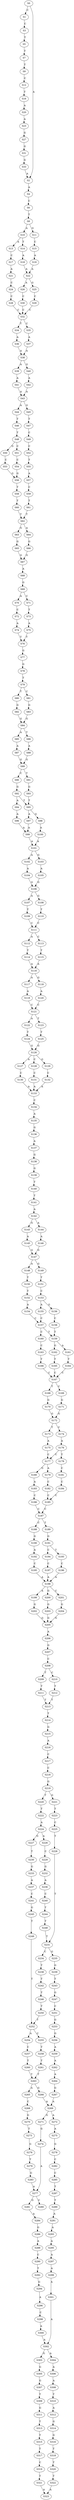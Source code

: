 strict digraph  {
	S0 -> S1 [ label = C ];
	S0 -> S2 [ label = A ];
	S1 -> S3 [ label = C ];
	S2 -> S4 [ label = A ];
	S3 -> S5 [ label = T ];
	S4 -> S6 [ label = C ];
	S5 -> S7 [ label = T ];
	S6 -> S8 [ label = T ];
	S7 -> S9 [ label = T ];
	S8 -> S10 [ label = A ];
	S8 -> S11 [ label = G ];
	S9 -> S12 [ label = C ];
	S10 -> S13 [ label = A ];
	S10 -> S14 [ label = T ];
	S11 -> S15 [ label = C ];
	S12 -> S16 [ label = T ];
	S13 -> S17 [ label = C ];
	S14 -> S18 [ label = A ];
	S15 -> S19 [ label = A ];
	S16 -> S20 [ label = A ];
	S17 -> S21 [ label = A ];
	S18 -> S22 [ label = A ];
	S19 -> S22 [ label = A ];
	S20 -> S23 [ label = A ];
	S21 -> S24 [ label = C ];
	S22 -> S25 [ label = G ];
	S22 -> S26 [ label = A ];
	S23 -> S27 [ label = G ];
	S24 -> S28 [ label = C ];
	S25 -> S29 [ label = C ];
	S26 -> S30 [ label = C ];
	S27 -> S31 [ label = G ];
	S28 -> S32 [ label = C ];
	S29 -> S32 [ label = C ];
	S30 -> S32 [ label = C ];
	S31 -> S33 [ label = G ];
	S32 -> S34 [ label = T ];
	S32 -> S35 [ label = C ];
	S33 -> S2 [ label = A ];
	S34 -> S36 [ label = A ];
	S35 -> S37 [ label = A ];
	S36 -> S38 [ label = A ];
	S37 -> S38 [ label = A ];
	S38 -> S39 [ label = A ];
	S38 -> S40 [ label = G ];
	S39 -> S41 [ label = A ];
	S40 -> S42 [ label = A ];
	S41 -> S43 [ label = A ];
	S42 -> S43 [ label = A ];
	S43 -> S44 [ label = A ];
	S43 -> S45 [ label = G ];
	S44 -> S46 [ label = T ];
	S45 -> S47 [ label = T ];
	S46 -> S48 [ label = T ];
	S47 -> S49 [ label = C ];
	S48 -> S50 [ label = G ];
	S48 -> S51 [ label = C ];
	S49 -> S52 [ label = C ];
	S50 -> S53 [ label = C ];
	S51 -> S54 [ label = C ];
	S52 -> S55 [ label = T ];
	S53 -> S56 [ label = G ];
	S54 -> S56 [ label = G ];
	S55 -> S57 [ label = A ];
	S56 -> S58 [ label = T ];
	S57 -> S59 [ label = C ];
	S58 -> S60 [ label = T ];
	S59 -> S61 [ label = T ];
	S60 -> S62 [ label = T ];
	S61 -> S62 [ label = T ];
	S62 -> S63 [ label = G ];
	S62 -> S64 [ label = A ];
	S63 -> S65 [ label = G ];
	S64 -> S66 [ label = G ];
	S65 -> S67 [ label = G ];
	S66 -> S67 [ label = G ];
	S67 -> S68 [ label = A ];
	S68 -> S69 [ label = G ];
	S69 -> S70 [ label = A ];
	S69 -> S71 [ label = C ];
	S70 -> S72 [ label = C ];
	S71 -> S73 [ label = T ];
	S72 -> S74 [ label = A ];
	S73 -> S75 [ label = A ];
	S74 -> S76 [ label = T ];
	S75 -> S76 [ label = T ];
	S76 -> S77 [ label = G ];
	S77 -> S78 [ label = G ];
	S78 -> S79 [ label = T ];
	S79 -> S80 [ label = T ];
	S79 -> S81 [ label = C ];
	S80 -> S82 [ label = G ];
	S81 -> S83 [ label = G ];
	S82 -> S84 [ label = G ];
	S83 -> S84 [ label = G ];
	S84 -> S85 [ label = A ];
	S84 -> S86 [ label = T ];
	S85 -> S87 [ label = A ];
	S86 -> S88 [ label = A ];
	S87 -> S89 [ label = G ];
	S88 -> S89 [ label = G ];
	S89 -> S90 [ label = C ];
	S89 -> S91 [ label = T ];
	S90 -> S92 [ label = G ];
	S91 -> S93 [ label = G ];
	S92 -> S94 [ label = A ];
	S92 -> S95 [ label = T ];
	S93 -> S95 [ label = T ];
	S94 -> S96 [ label = A ];
	S95 -> S97 [ label = A ];
	S95 -> S98 [ label = G ];
	S96 -> S99 [ label = A ];
	S97 -> S99 [ label = A ];
	S98 -> S100 [ label = A ];
	S99 -> S101 [ label = A ];
	S100 -> S101 [ label = A ];
	S101 -> S102 [ label = A ];
	S101 -> S103 [ label = G ];
	S102 -> S104 [ label = A ];
	S103 -> S105 [ label = A ];
	S104 -> S106 [ label = G ];
	S105 -> S106 [ label = G ];
	S106 -> S107 [ label = A ];
	S106 -> S108 [ label = G ];
	S107 -> S109 [ label = T ];
	S108 -> S110 [ label = T ];
	S109 -> S111 [ label = C ];
	S110 -> S111 [ label = C ];
	S111 -> S112 [ label = A ];
	S111 -> S113 [ label = C ];
	S112 -> S114 [ label = T ];
	S113 -> S115 [ label = T ];
	S114 -> S116 [ label = A ];
	S115 -> S116 [ label = A ];
	S116 -> S117 [ label = A ];
	S116 -> S118 [ label = G ];
	S117 -> S119 [ label = A ];
	S118 -> S120 [ label = A ];
	S119 -> S121 [ label = C ];
	S120 -> S121 [ label = C ];
	S121 -> S122 [ label = A ];
	S121 -> S123 [ label = T ];
	S122 -> S124 [ label = T ];
	S123 -> S125 [ label = T ];
	S124 -> S126 [ label = G ];
	S125 -> S126 [ label = G ];
	S126 -> S127 [ label = A ];
	S126 -> S128 [ label = C ];
	S126 -> S129 [ label = G ];
	S127 -> S130 [ label = C ];
	S128 -> S131 [ label = C ];
	S129 -> S132 [ label = C ];
	S130 -> S133 [ label = A ];
	S131 -> S133 [ label = A ];
	S132 -> S133 [ label = A ];
	S133 -> S134 [ label = C ];
	S134 -> S135 [ label = A ];
	S135 -> S136 [ label = G ];
	S136 -> S137 [ label = A ];
	S137 -> S138 [ label = G ];
	S138 -> S139 [ label = G ];
	S139 -> S140 [ label = T ];
	S140 -> S141 [ label = T ];
	S141 -> S142 [ label = A ];
	S142 -> S143 [ label = G ];
	S142 -> S144 [ label = A ];
	S143 -> S145 [ label = A ];
	S144 -> S146 [ label = A ];
	S145 -> S147 [ label = G ];
	S146 -> S147 [ label = G ];
	S147 -> S148 [ label = A ];
	S147 -> S149 [ label = G ];
	S148 -> S150 [ label = T ];
	S149 -> S151 [ label = T ];
	S150 -> S152 [ label = T ];
	S151 -> S153 [ label = C ];
	S152 -> S154 [ label = A ];
	S153 -> S155 [ label = A ];
	S153 -> S156 [ label = G ];
	S154 -> S157 [ label = C ];
	S155 -> S157 [ label = C ];
	S156 -> S158 [ label = C ];
	S157 -> S159 [ label = T ];
	S157 -> S160 [ label = C ];
	S158 -> S159 [ label = T ];
	S159 -> S161 [ label = A ];
	S159 -> S162 [ label = G ];
	S160 -> S163 [ label = C ];
	S161 -> S164 [ label = T ];
	S162 -> S165 [ label = T ];
	S163 -> S166 [ label = T ];
	S164 -> S167 [ label = C ];
	S165 -> S167 [ label = C ];
	S166 -> S167 [ label = C ];
	S167 -> S168 [ label = T ];
	S167 -> S169 [ label = C ];
	S168 -> S170 [ label = G ];
	S169 -> S171 [ label = G ];
	S170 -> S172 [ label = G ];
	S171 -> S172 [ label = G ];
	S172 -> S173 [ label = T ];
	S172 -> S174 [ label = C ];
	S173 -> S175 [ label = A ];
	S174 -> S176 [ label = A ];
	S175 -> S177 [ label = C ];
	S176 -> S177 [ label = C ];
	S176 -> S178 [ label = T ];
	S177 -> S179 [ label = A ];
	S177 -> S180 [ label = G ];
	S178 -> S181 [ label = C ];
	S179 -> S182 [ label = C ];
	S180 -> S183 [ label = A ];
	S181 -> S184 [ label = C ];
	S182 -> S185 [ label = C ];
	S183 -> S186 [ label = C ];
	S184 -> S185 [ label = C ];
	S185 -> S187 [ label = C ];
	S186 -> S187 [ label = C ];
	S187 -> S188 [ label = C ];
	S187 -> S189 [ label = T ];
	S188 -> S190 [ label = G ];
	S189 -> S191 [ label = G ];
	S190 -> S192 [ label = A ];
	S191 -> S193 [ label = T ];
	S191 -> S194 [ label = C ];
	S192 -> S195 [ label = C ];
	S193 -> S196 [ label = C ];
	S194 -> S197 [ label = C ];
	S195 -> S198 [ label = A ];
	S196 -> S198 [ label = A ];
	S197 -> S198 [ label = A ];
	S198 -> S199 [ label = A ];
	S198 -> S200 [ label = G ];
	S198 -> S201 [ label = C ];
	S199 -> S202 [ label = G ];
	S200 -> S203 [ label = G ];
	S201 -> S204 [ label = G ];
	S202 -> S205 [ label = G ];
	S203 -> S205 [ label = G ];
	S204 -> S205 [ label = G ];
	S205 -> S206 [ label = A ];
	S206 -> S207 [ label = G ];
	S207 -> S208 [ label = C ];
	S208 -> S209 [ label = T ];
	S208 -> S210 [ label = C ];
	S209 -> S211 [ label = T ];
	S210 -> S212 [ label = T ];
	S211 -> S213 [ label = T ];
	S212 -> S213 [ label = T ];
	S213 -> S214 [ label = T ];
	S214 -> S215 [ label = G ];
	S215 -> S216 [ label = A ];
	S216 -> S217 [ label = C ];
	S217 -> S218 [ label = C ];
	S218 -> S219 [ label = G ];
	S219 -> S220 [ label = T ];
	S219 -> S221 [ label = G ];
	S220 -> S222 [ label = T ];
	S221 -> S223 [ label = T ];
	S222 -> S224 [ label = A ];
	S223 -> S225 [ label = C ];
	S224 -> S226 [ label = A ];
	S224 -> S227 [ label = G ];
	S225 -> S228 [ label = T ];
	S226 -> S229 [ label = C ];
	S227 -> S230 [ label = T ];
	S228 -> S231 [ label = T ];
	S229 -> S232 [ label = G ];
	S230 -> S233 [ label = G ];
	S231 -> S234 [ label = C ];
	S231 -> S235 [ label = G ];
	S232 -> S236 [ label = A ];
	S233 -> S237 [ label = A ];
	S234 -> S238 [ label = T ];
	S235 -> S239 [ label = G ];
	S236 -> S240 [ label = C ];
	S237 -> S241 [ label = C ];
	S238 -> S242 [ label = T ];
	S239 -> S243 [ label = T ];
	S240 -> S244 [ label = T ];
	S241 -> S245 [ label = G ];
	S242 -> S246 [ label = T ];
	S243 -> S247 [ label = G ];
	S244 -> S248 [ label = T ];
	S245 -> S249 [ label = T ];
	S246 -> S250 [ label = T ];
	S247 -> S251 [ label = C ];
	S248 -> S231 [ label = T ];
	S249 -> S252 [ label = T ];
	S250 -> S252 [ label = T ];
	S251 -> S253 [ label = G ];
	S252 -> S254 [ label = A ];
	S252 -> S255 [ label = C ];
	S253 -> S256 [ label = G ];
	S254 -> S257 [ label = C ];
	S255 -> S258 [ label = T ];
	S256 -> S259 [ label = A ];
	S257 -> S260 [ label = T ];
	S258 -> S261 [ label = T ];
	S259 -> S262 [ label = A ];
	S260 -> S263 [ label = T ];
	S261 -> S263 [ label = T ];
	S262 -> S264 [ label = A ];
	S263 -> S265 [ label = A ];
	S263 -> S266 [ label = G ];
	S264 -> S267 [ label = G ];
	S265 -> S268 [ label = C ];
	S266 -> S269 [ label = A ];
	S267 -> S269 [ label = A ];
	S268 -> S270 [ label = G ];
	S269 -> S271 [ label = G ];
	S269 -> S272 [ label = A ];
	S270 -> S273 [ label = T ];
	S271 -> S274 [ label = G ];
	S272 -> S275 [ label = A ];
	S273 -> S276 [ label = G ];
	S274 -> S277 [ label = A ];
	S275 -> S278 [ label = G ];
	S276 -> S279 [ label = T ];
	S277 -> S280 [ label = C ];
	S277 -> S281 [ label = G ];
	S278 -> S282 [ label = C ];
	S279 -> S283 [ label = G ];
	S281 -> S284 [ label = A ];
	S282 -> S285 [ label = C ];
	S283 -> S277 [ label = A ];
	S284 -> S286 [ label = G ];
	S285 -> S287 [ label = T ];
	S286 -> S288 [ label = A ];
	S287 -> S289 [ label = T ];
	S288 -> S290 [ label = C ];
	S289 -> S291 [ label = A ];
	S290 -> S292 [ label = T ];
	S291 -> S293 [ label = A ];
	S292 -> S294 [ label = G ];
	S293 -> S295 [ label = A ];
	S294 -> S296 [ label = A ];
	S295 -> S297 [ label = A ];
	S296 -> S298 [ label = C ];
	S297 -> S299 [ label = A ];
	S298 -> S300 [ label = A ];
	S299 -> S301 [ label = A ];
	S300 -> S302 [ label = A ];
	S301 -> S302 [ label = A ];
	S302 -> S303 [ label = G ];
	S302 -> S304 [ label = A ];
	S303 -> S305 [ label = G ];
	S304 -> S306 [ label = A ];
	S305 -> S307 [ label = G ];
	S306 -> S308 [ label = A ];
	S307 -> S309 [ label = T ];
	S308 -> S310 [ label = T ];
	S309 -> S311 [ label = G ];
	S310 -> S312 [ label = A ];
	S311 -> S313 [ label = T ];
	S312 -> S314 [ label = G ];
	S313 -> S315 [ label = T ];
	S314 -> S316 [ label = G ];
	S315 -> S317 [ label = T ];
	S316 -> S318 [ label = T ];
	S317 -> S319 [ label = C ];
	S318 -> S320 [ label = T ];
	S319 -> S321 [ label = T ];
	S320 -> S322 [ label = T ];
	S321 -> S323 [ label = A ];
	S322 -> S323 [ label = A ];
}
